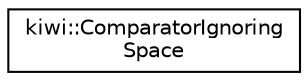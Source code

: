 digraph "Graphical Class Hierarchy"
{
 // LATEX_PDF_SIZE
  edge [fontname="Helvetica",fontsize="10",labelfontname="Helvetica",labelfontsize="10"];
  node [fontname="Helvetica",fontsize="10",shape=record];
  rankdir="LR";
  Node0 [label="kiwi::ComparatorIgnoring\lSpace",height=0.2,width=0.4,color="black", fillcolor="white", style="filled",URL="$structkiwi_1_1ComparatorIgnoringSpace.html",tooltip=" "];
}
